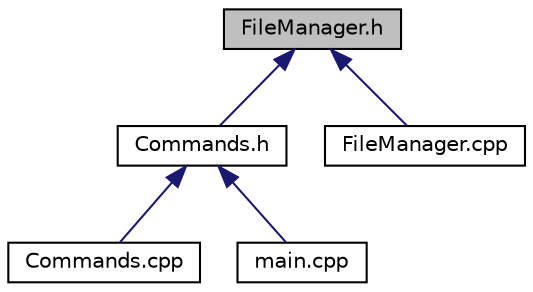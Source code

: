 digraph "FileManager.h"
{
 // LATEX_PDF_SIZE
  edge [fontname="Helvetica",fontsize="10",labelfontname="Helvetica",labelfontsize="10"];
  node [fontname="Helvetica",fontsize="10",shape=record];
  Node1 [label="FileManager.h",height=0.2,width=0.4,color="black", fillcolor="grey75", style="filled", fontcolor="black",tooltip=" "];
  Node1 -> Node2 [dir="back",color="midnightblue",fontsize="10",style="solid"];
  Node2 [label="Commands.h",height=0.2,width=0.4,color="black", fillcolor="white", style="filled",URL="$_commands_8h.html",tooltip=" "];
  Node2 -> Node3 [dir="back",color="midnightblue",fontsize="10",style="solid"];
  Node3 [label="Commands.cpp",height=0.2,width=0.4,color="black", fillcolor="white", style="filled",URL="$_commands_8cpp.html",tooltip=" "];
  Node2 -> Node4 [dir="back",color="midnightblue",fontsize="10",style="solid"];
  Node4 [label="main.cpp",height=0.2,width=0.4,color="black", fillcolor="white", style="filled",URL="$main_8cpp.html",tooltip=" "];
  Node1 -> Node5 [dir="back",color="midnightblue",fontsize="10",style="solid"];
  Node5 [label="FileManager.cpp",height=0.2,width=0.4,color="black", fillcolor="white", style="filled",URL="$_file_manager_8cpp.html",tooltip=" "];
}
